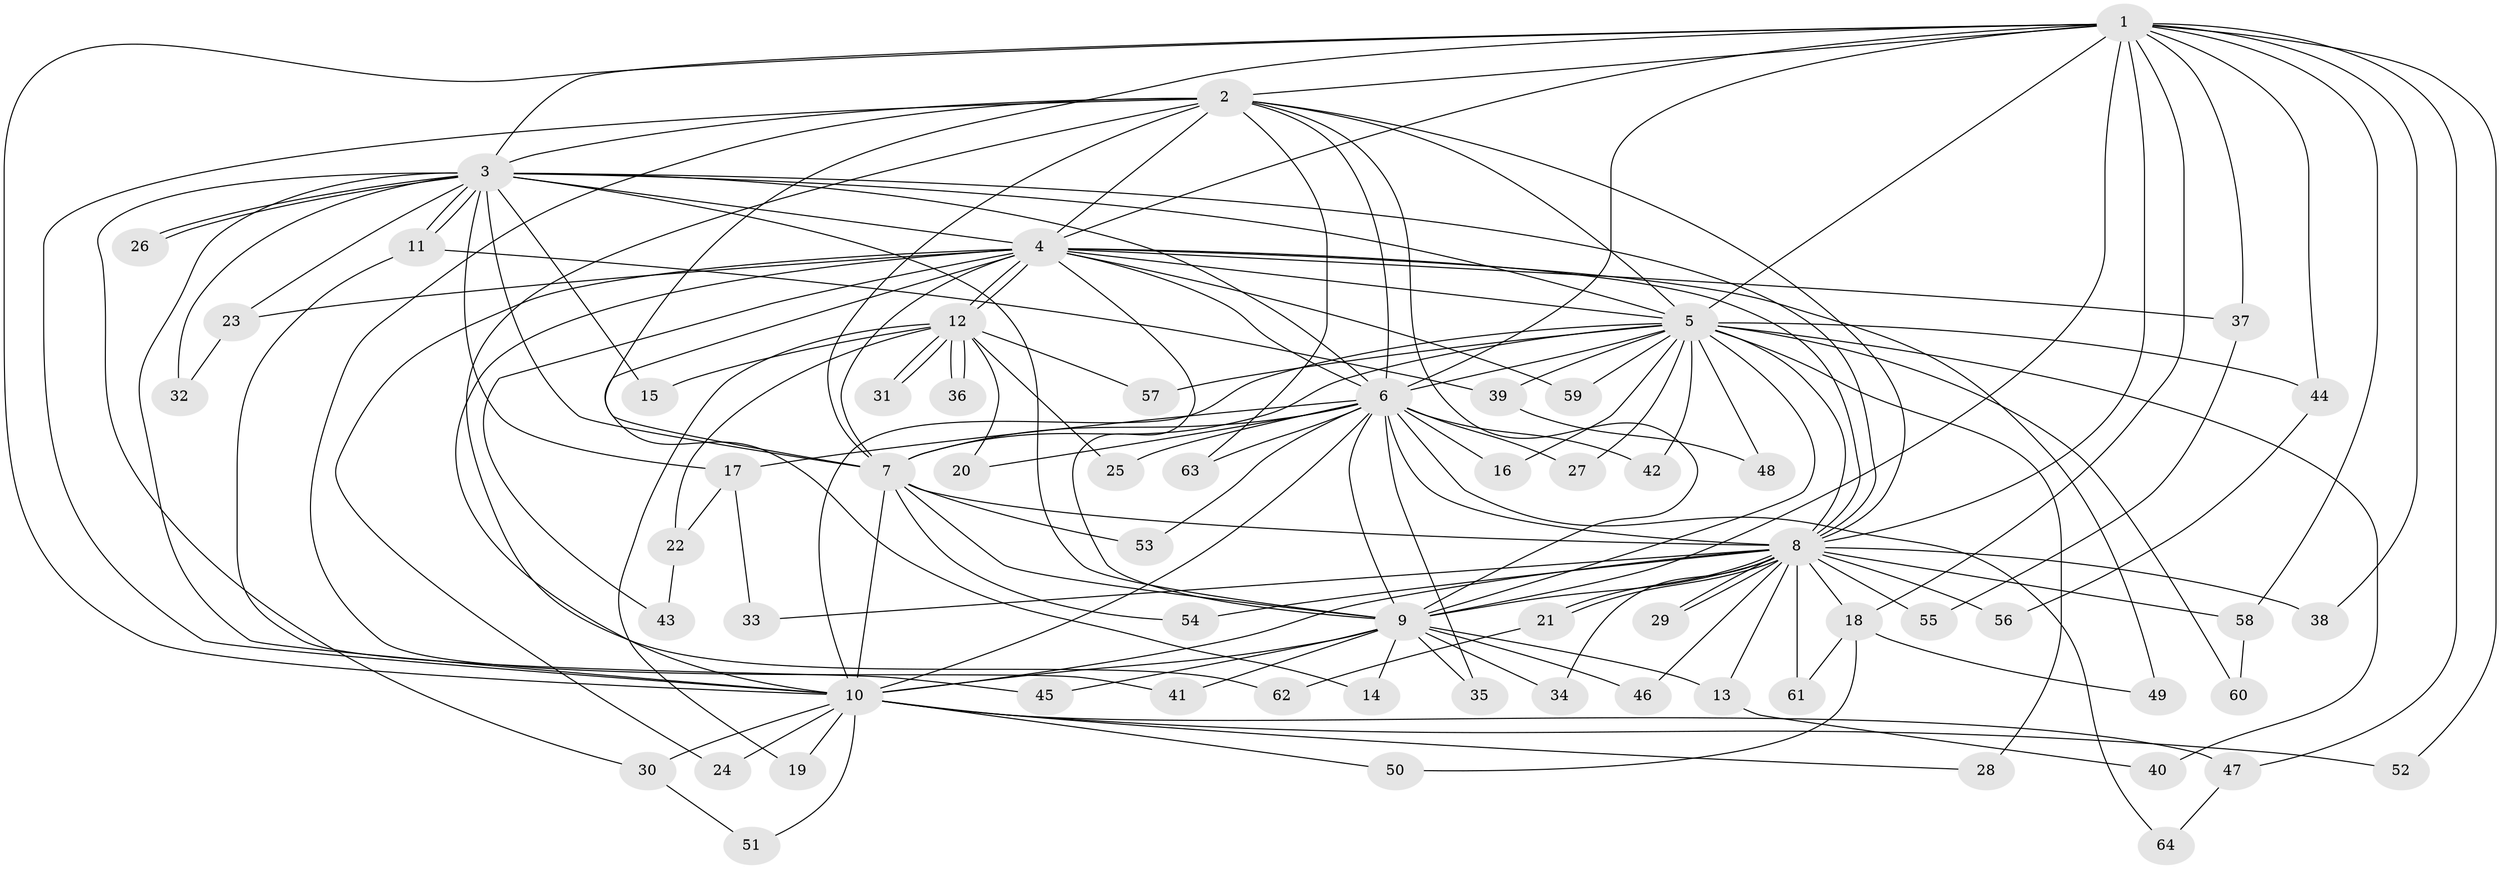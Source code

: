 // coarse degree distribution, {14: 0.044444444444444446, 10: 0.022222222222222223, 16: 0.044444444444444446, 18: 0.022222222222222223, 27: 0.022222222222222223, 9: 0.022222222222222223, 13: 0.022222222222222223, 4: 0.022222222222222223, 12: 0.022222222222222223, 3: 0.13333333333333333, 2: 0.5555555555555556, 5: 0.022222222222222223, 1: 0.044444444444444446}
// Generated by graph-tools (version 1.1) at 2025/23/03/03/25 07:23:37]
// undirected, 64 vertices, 153 edges
graph export_dot {
graph [start="1"]
  node [color=gray90,style=filled];
  1;
  2;
  3;
  4;
  5;
  6;
  7;
  8;
  9;
  10;
  11;
  12;
  13;
  14;
  15;
  16;
  17;
  18;
  19;
  20;
  21;
  22;
  23;
  24;
  25;
  26;
  27;
  28;
  29;
  30;
  31;
  32;
  33;
  34;
  35;
  36;
  37;
  38;
  39;
  40;
  41;
  42;
  43;
  44;
  45;
  46;
  47;
  48;
  49;
  50;
  51;
  52;
  53;
  54;
  55;
  56;
  57;
  58;
  59;
  60;
  61;
  62;
  63;
  64;
  1 -- 2;
  1 -- 3;
  1 -- 4;
  1 -- 5;
  1 -- 6;
  1 -- 7;
  1 -- 8;
  1 -- 9;
  1 -- 10;
  1 -- 18;
  1 -- 37;
  1 -- 38;
  1 -- 44;
  1 -- 47;
  1 -- 52;
  1 -- 58;
  2 -- 3;
  2 -- 4;
  2 -- 5;
  2 -- 6;
  2 -- 7;
  2 -- 8;
  2 -- 9;
  2 -- 10;
  2 -- 41;
  2 -- 62;
  2 -- 63;
  3 -- 4;
  3 -- 5;
  3 -- 6;
  3 -- 7;
  3 -- 8;
  3 -- 9;
  3 -- 10;
  3 -- 11;
  3 -- 11;
  3 -- 15;
  3 -- 17;
  3 -- 23;
  3 -- 26;
  3 -- 26;
  3 -- 30;
  3 -- 32;
  4 -- 5;
  4 -- 6;
  4 -- 7;
  4 -- 8;
  4 -- 9;
  4 -- 10;
  4 -- 12;
  4 -- 12;
  4 -- 14;
  4 -- 23;
  4 -- 24;
  4 -- 37;
  4 -- 43;
  4 -- 49;
  4 -- 59;
  5 -- 6;
  5 -- 7;
  5 -- 8;
  5 -- 9;
  5 -- 10;
  5 -- 16;
  5 -- 27;
  5 -- 28;
  5 -- 39;
  5 -- 40;
  5 -- 42;
  5 -- 44;
  5 -- 48;
  5 -- 57;
  5 -- 59;
  5 -- 60;
  6 -- 7;
  6 -- 8;
  6 -- 9;
  6 -- 10;
  6 -- 16;
  6 -- 17;
  6 -- 20;
  6 -- 25;
  6 -- 27;
  6 -- 35;
  6 -- 42;
  6 -- 53;
  6 -- 63;
  6 -- 64;
  7 -- 8;
  7 -- 9;
  7 -- 10;
  7 -- 53;
  7 -- 54;
  8 -- 9;
  8 -- 10;
  8 -- 13;
  8 -- 18;
  8 -- 21;
  8 -- 21;
  8 -- 29;
  8 -- 29;
  8 -- 33;
  8 -- 34;
  8 -- 38;
  8 -- 46;
  8 -- 54;
  8 -- 55;
  8 -- 56;
  8 -- 58;
  8 -- 61;
  9 -- 10;
  9 -- 13;
  9 -- 14;
  9 -- 34;
  9 -- 35;
  9 -- 41;
  9 -- 45;
  9 -- 46;
  10 -- 19;
  10 -- 24;
  10 -- 28;
  10 -- 30;
  10 -- 47;
  10 -- 50;
  10 -- 51;
  10 -- 52;
  11 -- 39;
  11 -- 45;
  12 -- 15;
  12 -- 19;
  12 -- 20;
  12 -- 22;
  12 -- 25;
  12 -- 31;
  12 -- 31;
  12 -- 36;
  12 -- 36;
  12 -- 57;
  13 -- 40;
  17 -- 22;
  17 -- 33;
  18 -- 49;
  18 -- 50;
  18 -- 61;
  21 -- 62;
  22 -- 43;
  23 -- 32;
  30 -- 51;
  37 -- 55;
  39 -- 48;
  44 -- 56;
  47 -- 64;
  58 -- 60;
}
